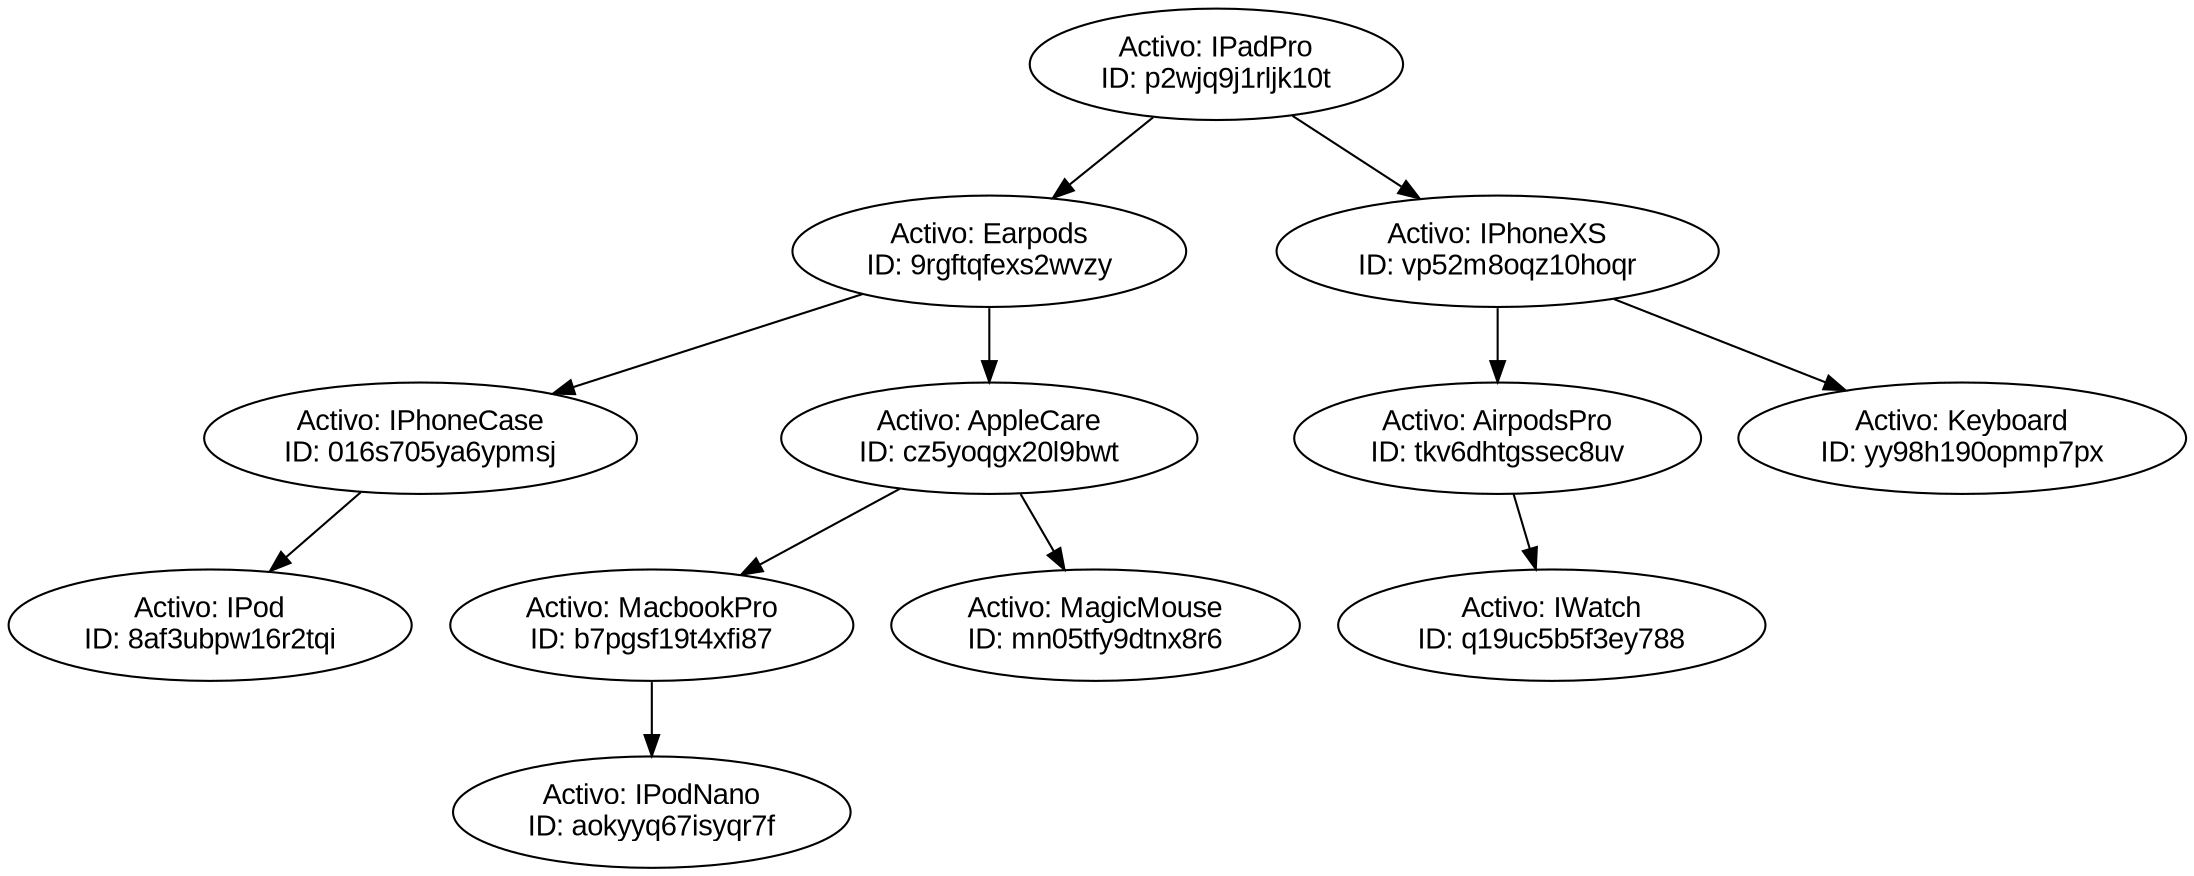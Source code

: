 digraph g{ node [fontname="Arial"];IPhoneCase[label="Activo: IPhoneCase\nID: 016s705ya6ypmsj"];IPhoneCase->IPod;IPod[label="Activo: IPod\nID: 8af3ubpw16r2tqi"];Earpods[label="Activo: Earpods\nID: 9rgftqfexs2wvzy"];Earpods->IPhoneCase;Earpods->AppleCare;IPodNano[label="Activo: IPodNano\nID: aokyyq67isyqr7f"];MacbookPro[label="Activo: MacbookPro\nID: b7pgsf19t4xfi87"];MacbookPro->IPodNano;AppleCare[label="Activo: AppleCare\nID: cz5yoqgx20l9bwt"];AppleCare->MacbookPro;AppleCare->MagicMouse;MagicMouse[label="Activo: MagicMouse\nID: mn05tfy9dtnx8r6"];IPadPro[label="Activo: IPadPro\nID: p2wjq9j1rljk10t"];IPadPro->Earpods;IPadPro->IPhoneXS;IWatch[label="Activo: IWatch\nID: q19uc5b5f3ey788"];AirpodsPro[label="Activo: AirpodsPro\nID: tkv6dhtgssec8uv"];AirpodsPro->IWatch;IPhoneXS[label="Activo: IPhoneXS\nID: vp52m8oqz10hoqr"];IPhoneXS->AirpodsPro;IPhoneXS->Keyboard;Keyboard[label="Activo: Keyboard\nID: yy98h190opmp7px"];}
